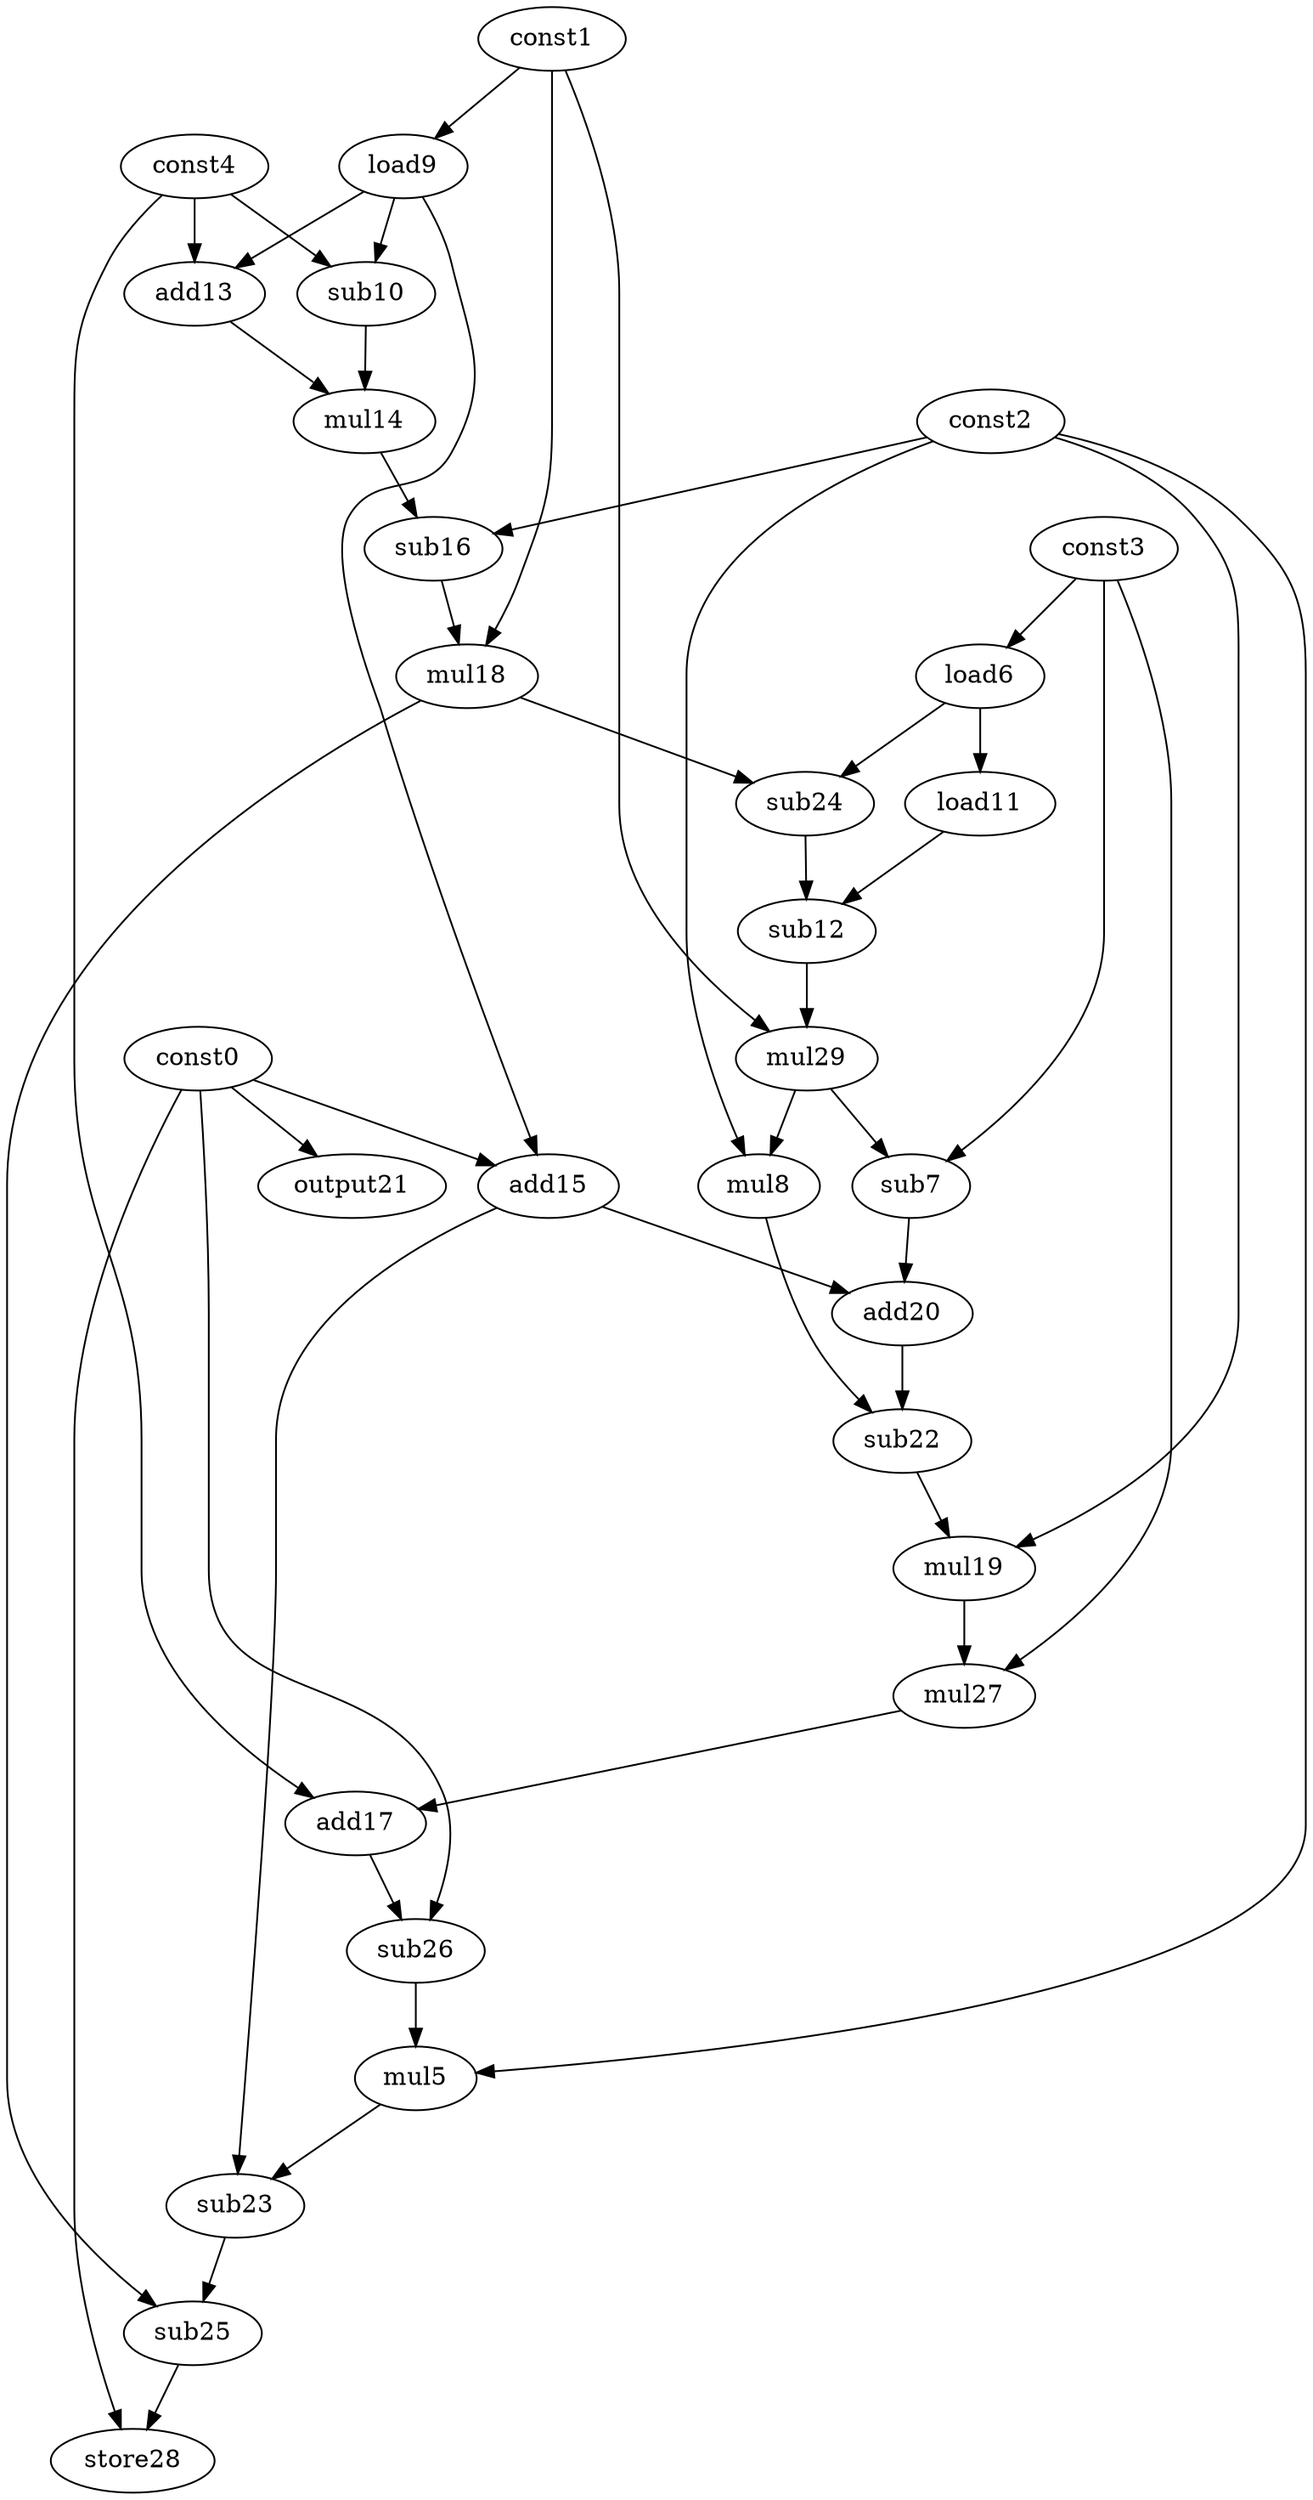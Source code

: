digraph G { 
const0[opcode=const]; 
const1[opcode=const]; 
const2[opcode=const]; 
const3[opcode=const]; 
const4[opcode=const]; 
mul5[opcode=mul]; 
load6[opcode=load]; 
sub7[opcode=sub]; 
mul8[opcode=mul]; 
load9[opcode=load]; 
sub10[opcode=sub]; 
load11[opcode=load]; 
sub12[opcode=sub]; 
add13[opcode=add]; 
mul14[opcode=mul]; 
add15[opcode=add]; 
sub16[opcode=sub]; 
add17[opcode=add]; 
mul18[opcode=mul]; 
mul19[opcode=mul]; 
add20[opcode=add]; 
output21[opcode=output]; 
sub22[opcode=sub]; 
sub23[opcode=sub]; 
sub24[opcode=sub]; 
sub25[opcode=sub]; 
sub26[opcode=sub]; 
mul27[opcode=mul]; 
store28[opcode=store]; 
mul29[opcode=mul]; 
const3->load6[operand=0];
const1->load9[operand=0];
const0->output21[operand=0];
load9->sub10[operand=0];
const4->sub10[operand=1];
load6->load11[operand=0];
load9->add13[operand=0];
const4->add13[operand=1];
const0->add15[operand=0];
load9->add15[operand=1];
sub10->mul14[operand=0];
add13->mul14[operand=1];
const2->sub16[operand=0];
mul14->sub16[operand=1];
sub16->mul18[operand=0];
const1->mul18[operand=1];
mul18->sub24[operand=0];
load6->sub24[operand=1];
sub24->sub12[operand=0];
load11->sub12[operand=1];
const1->mul29[operand=0];
sub12->mul29[operand=1];
const3->sub7[operand=0];
mul29->sub7[operand=1];
const2->mul8[operand=0];
mul29->mul8[operand=1];
sub7->add20[operand=0];
add15->add20[operand=1];
mul8->sub22[operand=0];
add20->sub22[operand=1];
const2->mul19[operand=0];
sub22->mul19[operand=1];
mul19->mul27[operand=0];
const3->mul27[operand=1];
mul27->add17[operand=0];
const4->add17[operand=1];
const0->sub26[operand=0];
add17->sub26[operand=1];
sub26->mul5[operand=0];
const2->mul5[operand=1];
mul5->sub23[operand=0];
add15->sub23[operand=1];
mul18->sub25[operand=0];
sub23->sub25[operand=1];
const0->store28[operand=0];
sub25->store28[operand=1];
}
